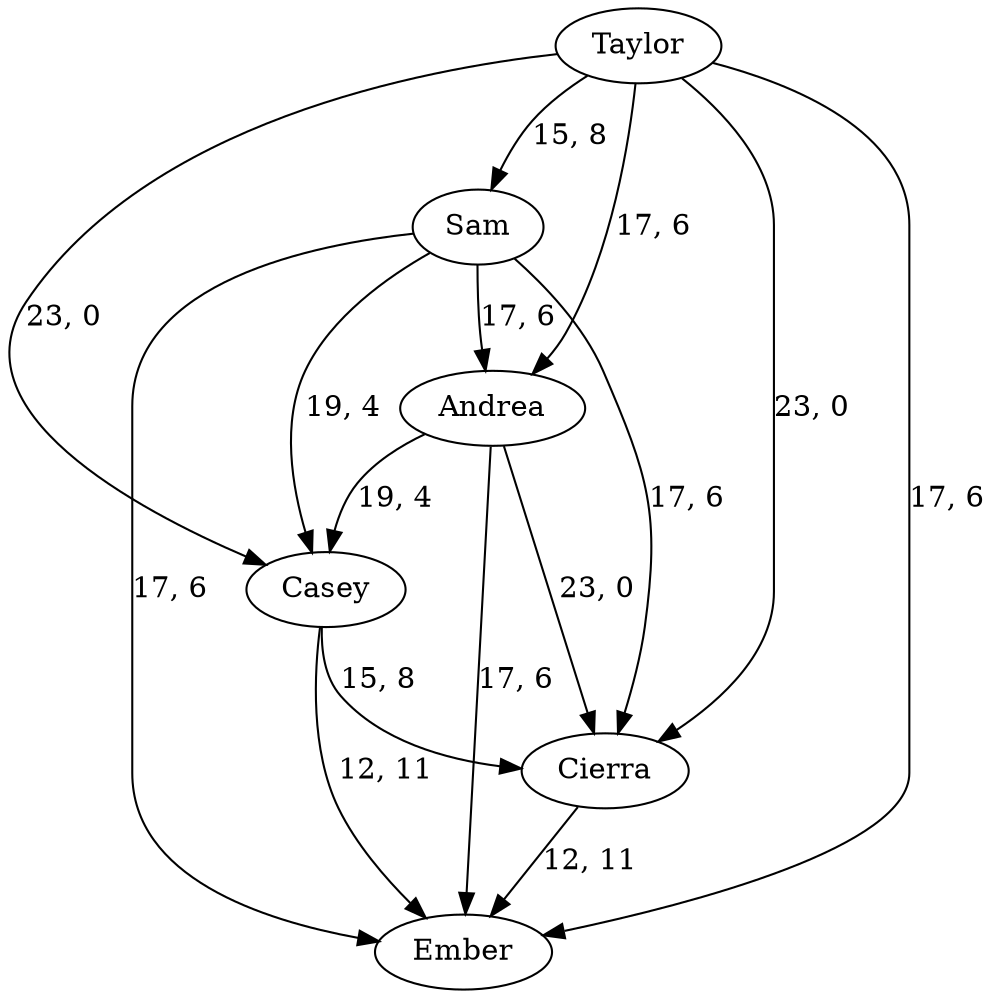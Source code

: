 digraph {
	Casey
	Cierra
	Ember
	Taylor
	Sam
	Andrea
	Casey -> Cierra [label="15, 8" weight=15]
	Casey -> Ember [label="12, 11" weight=12]
	Taylor -> Casey [label="23, 0" weight=23]
	Sam -> Casey [label="19, 4" weight=19]
	Andrea -> Casey [label="19, 4" weight=19]
	Cierra -> Ember [label="12, 11" weight=12]
	Taylor -> Cierra [label="23, 0" weight=23]
	Sam -> Cierra [label="17, 6" weight=17]
	Andrea -> Cierra [label="23, 0" weight=23]
	Taylor -> Ember [label="17, 6" weight=17]
	Sam -> Ember [label="17, 6" weight=17]
	Andrea -> Ember [label="17, 6" weight=17]
	Taylor -> Sam [label="15, 8" weight=15]
	Taylor -> Andrea [label="17, 6" weight=17]
	Sam -> Andrea [label="17, 6" weight=17]
}
